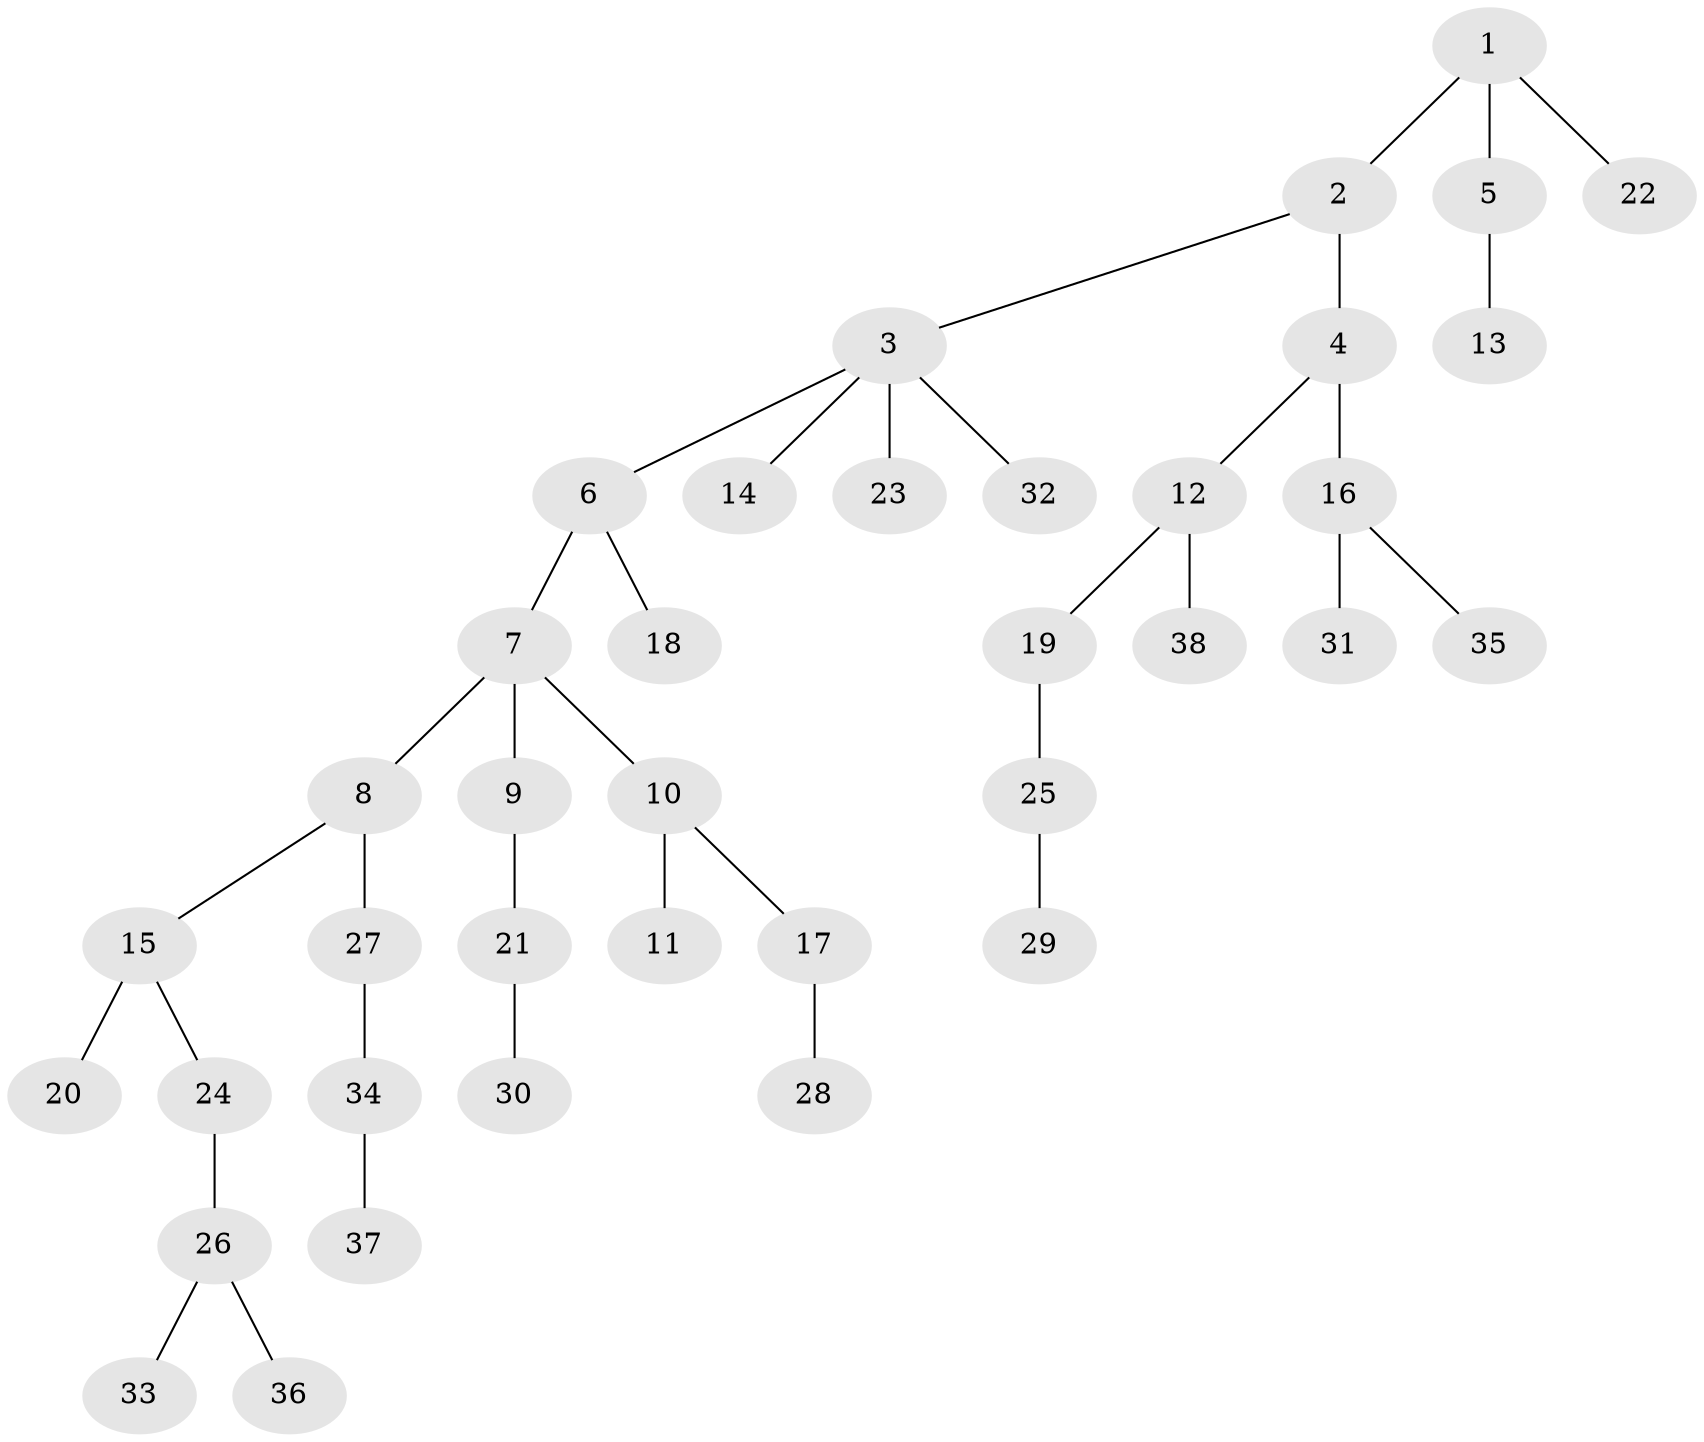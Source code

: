 // original degree distribution, {7: 0.010752688172043012, 4: 0.08602150537634409, 5: 0.03225806451612903, 6: 0.010752688172043012, 2: 0.23655913978494625, 3: 0.11827956989247312, 1: 0.5053763440860215}
// Generated by graph-tools (version 1.1) at 2025/51/03/04/25 22:51:31]
// undirected, 38 vertices, 37 edges
graph export_dot {
  node [color=gray90,style=filled];
  1;
  2;
  3;
  4;
  5;
  6;
  7;
  8;
  9;
  10;
  11;
  12;
  13;
  14;
  15;
  16;
  17;
  18;
  19;
  20;
  21;
  22;
  23;
  24;
  25;
  26;
  27;
  28;
  29;
  30;
  31;
  32;
  33;
  34;
  35;
  36;
  37;
  38;
  1 -- 2 [weight=1.0];
  1 -- 5 [weight=4.0];
  1 -- 22 [weight=1.0];
  2 -- 3 [weight=1.0];
  2 -- 4 [weight=1.0];
  3 -- 6 [weight=1.0];
  3 -- 14 [weight=1.0];
  3 -- 23 [weight=1.0];
  3 -- 32 [weight=1.0];
  4 -- 12 [weight=1.0];
  4 -- 16 [weight=3.0];
  5 -- 13 [weight=1.0];
  6 -- 7 [weight=1.0];
  6 -- 18 [weight=1.0];
  7 -- 8 [weight=1.0];
  7 -- 9 [weight=1.0];
  7 -- 10 [weight=1.0];
  8 -- 15 [weight=1.0];
  8 -- 27 [weight=1.0];
  9 -- 21 [weight=1.0];
  10 -- 11 [weight=1.0];
  10 -- 17 [weight=1.0];
  12 -- 19 [weight=1.0];
  12 -- 38 [weight=1.0];
  15 -- 20 [weight=2.0];
  15 -- 24 [weight=1.0];
  16 -- 31 [weight=1.0];
  16 -- 35 [weight=1.0];
  17 -- 28 [weight=1.0];
  19 -- 25 [weight=1.0];
  21 -- 30 [weight=1.0];
  24 -- 26 [weight=2.0];
  25 -- 29 [weight=1.0];
  26 -- 33 [weight=1.0];
  26 -- 36 [weight=1.0];
  27 -- 34 [weight=1.0];
  34 -- 37 [weight=1.0];
}
